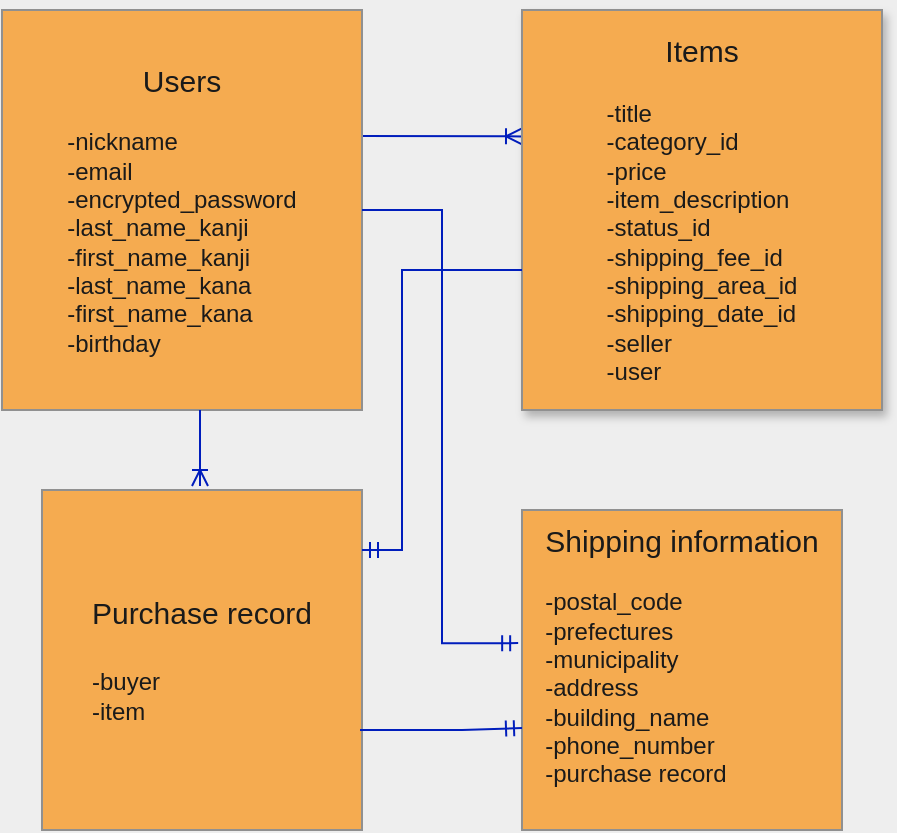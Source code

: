 <mxfile>
    <diagram id="1wgw9jmFGFWHogfvo0FG" name="ページ1">
        <mxGraphModel dx="518" dy="565" grid="1" gridSize="10" guides="1" tooltips="1" connect="1" arrows="1" fold="1" page="1" pageScale="1" pageWidth="827" pageHeight="1169" background="#EEEEEE" math="0" shadow="0">
            <root>
                <mxCell id="0"/>
                <mxCell id="1" parent="0"/>
                <mxCell id="37" style="edgeStyle=none;rounded=0;orthogonalLoop=1;jettySize=auto;html=1;exitX=0.994;exitY=0.315;exitDx=0;exitDy=0;exitPerimeter=0;endArrow=ERoneToMany;endFill=0;fillColor=#0050ef;strokeColor=#001DBC;entryX=0;entryY=0.316;entryDx=0;entryDy=0;entryPerimeter=0;" edge="1" parent="1" source="3" target="8">
                    <mxGeometry relative="1" as="geometry">
                        <mxPoint x="270" y="109" as="targetPoint"/>
                        <Array as="points"/>
                    </mxGeometry>
                </mxCell>
                <mxCell id="2" value="" style="shape=table;html=1;whiteSpace=wrap;startSize=0;container=1;collapsible=0;childLayout=tableLayout;fillColor=#F5AB50;strokeColor=#909090;fontColor=#1A1A1A;" parent="1" vertex="1">
                    <mxGeometry x="20" y="40" width="180" height="200" as="geometry"/>
                </mxCell>
                <mxCell id="3" value="" style="shape=partialRectangle;html=1;whiteSpace=wrap;collapsible=0;dropTarget=0;pointerEvents=0;fillColor=none;top=0;left=0;bottom=0;right=0;points=[[0,0.5],[1,0.5]];portConstraint=eastwest;strokeColor=#909090;fontColor=#1A1A1A;" parent="2" vertex="1">
                    <mxGeometry width="180" height="200" as="geometry"/>
                </mxCell>
                <mxCell id="4" value="&lt;font style=&quot;font-size: 15px&quot;&gt;Users&lt;/font&gt;&lt;br&gt;&lt;div style=&quot;text-align: left&quot;&gt;&lt;span&gt;&lt;br&gt;&lt;/span&gt;&lt;/div&gt;&lt;div style=&quot;text-align: left&quot;&gt;&lt;span&gt;-nickname&lt;/span&gt;&lt;/div&gt;&lt;div style=&quot;text-align: left&quot;&gt;&lt;span&gt;-email&lt;/span&gt;&lt;/div&gt;&lt;div style=&quot;text-align: left&quot;&gt;&lt;span&gt;-encrypted_password&lt;/span&gt;&lt;/div&gt;&lt;div style=&quot;text-align: left&quot;&gt;&lt;span&gt;-last_name_kanji&lt;/span&gt;&lt;/div&gt;&lt;div style=&quot;text-align: left&quot;&gt;&lt;span&gt;-first_name_kanji&lt;/span&gt;&lt;/div&gt;&lt;div style=&quot;text-align: left&quot;&gt;&lt;span&gt;-last_name_kana&lt;/span&gt;&lt;/div&gt;&lt;div style=&quot;text-align: left&quot;&gt;&lt;span&gt;-first_name_kana&lt;/span&gt;&lt;/div&gt;&lt;div style=&quot;text-align: left&quot;&gt;-birthday&lt;/div&gt;" style="shape=partialRectangle;html=1;whiteSpace=wrap;connectable=0;overflow=hidden;fillColor=none;top=0;left=0;bottom=0;right=0;strokeColor=#909090;fontColor=#1A1A1A;" parent="3" vertex="1">
                    <mxGeometry width="180" height="200" as="geometry"/>
                </mxCell>
                <mxCell id="7" value="" style="shape=table;html=1;whiteSpace=wrap;startSize=0;container=1;collapsible=0;childLayout=tableLayout;strokeColor=#909090;shadow=1;fillColor=#F5AB50;fontColor=#1A1A1A;" parent="1" vertex="1">
                    <mxGeometry x="280" y="40" width="180" height="200" as="geometry"/>
                </mxCell>
                <mxCell id="8" value="" style="shape=partialRectangle;html=1;whiteSpace=wrap;collapsible=0;dropTarget=0;pointerEvents=0;fillColor=none;top=0;left=0;bottom=0;right=0;points=[[0,0.5],[1,0.5]];portConstraint=eastwest;strokeColor=#909090;fontColor=#1A1A1A;" parent="7" vertex="1">
                    <mxGeometry width="180" height="200" as="geometry"/>
                </mxCell>
                <mxCell id="9" value="&lt;font style=&quot;font-size: 15px&quot;&gt;Items&lt;br&gt;&lt;/font&gt;&lt;br&gt;&lt;div style=&quot;text-align: left&quot;&gt;&lt;span&gt;-title&lt;/span&gt;&lt;/div&gt;&lt;div style=&quot;text-align: left&quot;&gt;&lt;span&gt;-category_id&lt;/span&gt;&lt;/div&gt;&lt;div style=&quot;text-align: left&quot;&gt;&lt;span&gt;-price&lt;/span&gt;&lt;/div&gt;&lt;div style=&quot;text-align: left&quot;&gt;&lt;span&gt;-item_description&lt;/span&gt;&lt;/div&gt;&lt;div style=&quot;text-align: left&quot;&gt;&lt;span&gt;-status_id&lt;/span&gt;&lt;/div&gt;&lt;div style=&quot;text-align: left&quot;&gt;&lt;span&gt;-shipping_fee_id&lt;/span&gt;&lt;/div&gt;&lt;div style=&quot;text-align: left&quot;&gt;&lt;span&gt;-shipping_area_id&lt;/span&gt;&lt;/div&gt;&lt;div style=&quot;text-align: left&quot;&gt;&lt;span&gt;-shipping_date_id&lt;/span&gt;&lt;/div&gt;&lt;div style=&quot;text-align: left&quot;&gt;-seller&lt;span&gt;&lt;br&gt;&lt;/span&gt;&lt;/div&gt;&lt;div style=&quot;text-align: left&quot;&gt;-user&lt;/div&gt;" style="shape=partialRectangle;html=1;whiteSpace=wrap;connectable=0;overflow=hidden;fillColor=none;top=0;left=0;bottom=0;right=0;strokeColor=#909090;fontColor=#1A1A1A;" parent="8" vertex="1">
                    <mxGeometry width="180" height="200" as="geometry"/>
                </mxCell>
                <mxCell id="10" value="" style="shape=table;html=1;whiteSpace=wrap;startSize=0;container=1;collapsible=0;childLayout=tableLayout;fillColor=#F5AB50;strokeColor=#909090;fontColor=#1A1A1A;" parent="1" vertex="1">
                    <mxGeometry x="40" y="280" width="160" height="170" as="geometry"/>
                </mxCell>
                <mxCell id="11" value="" style="shape=partialRectangle;html=1;whiteSpace=wrap;collapsible=0;dropTarget=0;pointerEvents=0;fillColor=none;top=0;left=0;bottom=0;right=0;points=[[0,0.5],[1,0.5]];portConstraint=eastwest;strokeColor=#909090;fontColor=#1A1A1A;" parent="10" vertex="1">
                    <mxGeometry width="160" height="170" as="geometry"/>
                </mxCell>
                <mxCell id="12" value="&lt;font style=&quot;font-size: 15px&quot;&gt;Purchase record&lt;br&gt;&lt;br&gt;&lt;/font&gt;&lt;div style=&quot;text-align: left&quot;&gt;&lt;span&gt;-buyer&lt;/span&gt;&lt;/div&gt;&lt;div style=&quot;text-align: left&quot;&gt;-item&lt;/div&gt;" style="shape=partialRectangle;html=1;whiteSpace=wrap;connectable=0;overflow=hidden;fillColor=none;top=0;left=0;bottom=0;right=0;strokeColor=#909090;fontColor=#1A1A1A;" parent="11" vertex="1">
                    <mxGeometry width="160" height="170" as="geometry"/>
                </mxCell>
                <mxCell id="13" value="" style="shape=table;html=1;whiteSpace=wrap;startSize=0;container=1;collapsible=0;childLayout=tableLayout;fillColor=#F5AB50;strokeColor=#909090;fontColor=#1A1A1A;" parent="1" vertex="1">
                    <mxGeometry x="280" y="290" width="160" height="160" as="geometry"/>
                </mxCell>
                <mxCell id="14" value="" style="shape=partialRectangle;html=1;whiteSpace=wrap;collapsible=0;dropTarget=0;pointerEvents=0;fillColor=none;top=0;left=0;bottom=0;right=0;points=[[0,0.5],[1,0.5]];portConstraint=eastwest;strokeColor=#909090;fontColor=#1A1A1A;" parent="13" vertex="1">
                    <mxGeometry width="160" height="160" as="geometry"/>
                </mxCell>
                <mxCell id="15" value="&lt;font style=&quot;font-size: 15px&quot;&gt;Shipping information&lt;/font&gt;&lt;br&gt;&lt;br&gt;&lt;div style=&quot;text-align: left&quot;&gt;&lt;span&gt;-postal_code&lt;/span&gt;&lt;/div&gt;&lt;div style=&quot;text-align: left&quot;&gt;&lt;span&gt;-prefectures&lt;/span&gt;&lt;/div&gt;&lt;div style=&quot;text-align: left&quot;&gt;&lt;span&gt;-municipality&lt;/span&gt;&lt;/div&gt;&lt;div style=&quot;text-align: left&quot;&gt;&lt;span&gt;-address&lt;/span&gt;&lt;/div&gt;&lt;div style=&quot;text-align: left&quot;&gt;&lt;span&gt;-building_name&lt;/span&gt;&lt;/div&gt;&lt;div style=&quot;text-align: left&quot;&gt;&lt;span&gt;-phone_number&lt;/span&gt;&lt;/div&gt;&lt;font style=&quot;font-size: 12px&quot;&gt;&lt;div style=&quot;text-align: left&quot;&gt;&lt;span&gt;-purchase record&lt;/span&gt;&lt;/div&gt;&lt;/font&gt;&lt;div style=&quot;text-align: left&quot;&gt;&lt;span&gt;&lt;br&gt;&lt;/span&gt;&lt;/div&gt;" style="shape=partialRectangle;html=1;whiteSpace=wrap;connectable=0;overflow=hidden;fillColor=none;top=0;left=0;bottom=0;right=0;strokeColor=#909090;fontColor=#1A1A1A;" parent="14" vertex="1">
                    <mxGeometry width="160" height="160" as="geometry"/>
                </mxCell>
                <mxCell id="39" style="edgeStyle=orthogonalEdgeStyle;rounded=0;orthogonalLoop=1;jettySize=auto;html=1;entryX=-0.012;entryY=0.416;entryDx=0;entryDy=0;entryPerimeter=0;endArrow=ERmandOne;endFill=0;fillColor=#0050ef;strokeColor=#001DBC;" edge="1" parent="1" source="3" target="14">
                    <mxGeometry relative="1" as="geometry"/>
                </mxCell>
                <mxCell id="40" style="edgeStyle=orthogonalEdgeStyle;rounded=0;orthogonalLoop=1;jettySize=auto;html=1;endArrow=ERmandOne;endFill=0;fillColor=#0050ef;strokeColor=#001DBC;" edge="1" parent="1" source="8" target="11">
                    <mxGeometry relative="1" as="geometry">
                        <mxPoint x="202" y="309" as="targetPoint"/>
                        <Array as="points">
                            <mxPoint x="220" y="170"/>
                            <mxPoint x="220" y="310"/>
                        </Array>
                    </mxGeometry>
                </mxCell>
                <mxCell id="41" style="edgeStyle=none;rounded=0;orthogonalLoop=1;jettySize=auto;html=1;endArrow=ERoneToMany;endFill=0;fillColor=#0050ef;strokeColor=#001DBC;" edge="1" parent="1">
                    <mxGeometry relative="1" as="geometry">
                        <mxPoint x="119" y="278" as="targetPoint"/>
                        <mxPoint x="119" y="240" as="sourcePoint"/>
                        <Array as="points">
                            <mxPoint x="119" y="250"/>
                        </Array>
                    </mxGeometry>
                </mxCell>
                <mxCell id="42" style="edgeStyle=none;rounded=0;orthogonalLoop=1;jettySize=auto;html=1;endArrow=ERmandOne;endFill=0;fillColor=#0050ef;strokeColor=#001DBC;" edge="1" parent="1">
                    <mxGeometry relative="1" as="geometry">
                        <mxPoint x="199" y="400" as="sourcePoint"/>
                        <mxPoint x="280" y="399" as="targetPoint"/>
                        <Array as="points">
                            <mxPoint x="250" y="400"/>
                        </Array>
                    </mxGeometry>
                </mxCell>
            </root>
        </mxGraphModel>
    </diagram>
</mxfile>